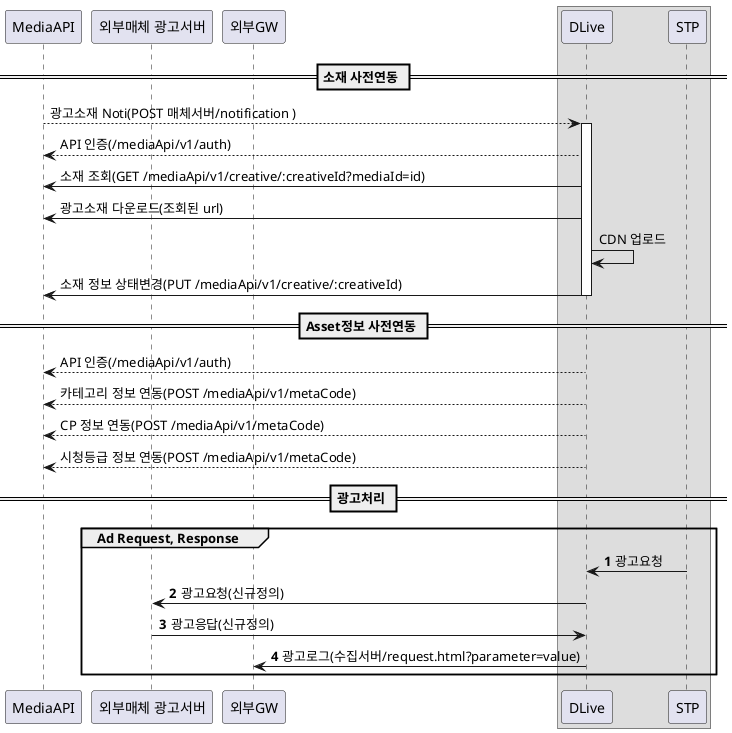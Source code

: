 @startuml

participant MediaAPI
participant Shark as "외부매체 광고서버"
participant 외부GW
box
participant DLive
participant STP
end box

== 소재 사전연동 ==
MediaAPI --> DLive : 광고소재 Noti(POST 매체서버/notification )
activate DLive
DLive --> MediaAPI : API 인증(/mediaApi/v1/auth)
DLive -> MediaAPI : 소재 조회(GET /mediaApi/v1/creative/:creativeId?mediaId=id)
DLive -> MediaAPI : 광고소재 다운로드(조회된 url)
DLive -> DLive : CDN 업로드
DLive -> MediaAPI : 소재 정보 상태변경(PUT /mediaApi/v1/creative/:creativeId)
deactivate DLive

==  Asset정보 사전연동 ==
DLive --> MediaAPI : API 인증(/mediaApi/v1/auth)
DLive --> MediaAPI : 카테고리 정보 연동(POST /mediaApi/v1/metaCode)
DLive --> MediaAPI : CP 정보 연동(POST /mediaApi/v1/metaCode)
DLive --> MediaAPI : 시청등급 정보 연동(POST /mediaApi/v1/metaCode)

== 광고처리 ==
group Ad Request, Response
autonumber
STP -> DLive : 광고요청
DLive -> Shark : 광고요청(신규정의)
Shark -> DLive : 광고응답(신규정의)
DLive -> 외부GW : 광고로그(수집서버/request.html?parameter=value)
autonumber stop
end

@enduml
